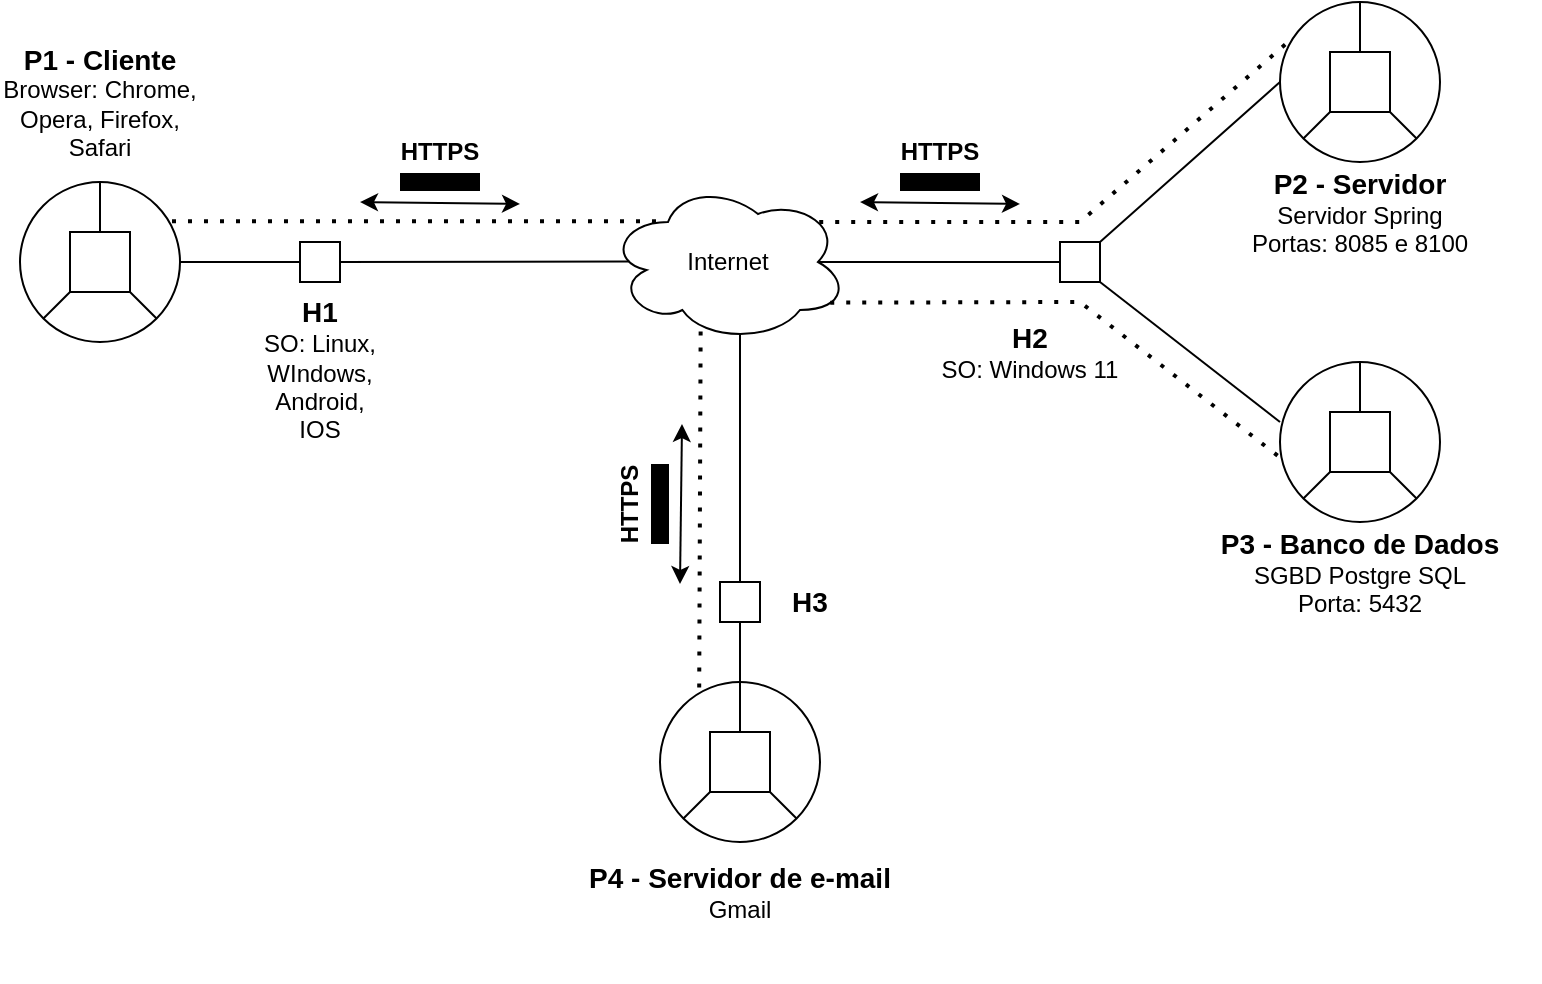 <mxfile version="18.0.6" type="device"><diagram id="vSddu1h8c3vg41cv7Z-W" name="Page-1"><mxGraphModel dx="2249" dy="857" grid="1" gridSize="10" guides="1" tooltips="1" connect="1" arrows="1" fold="1" page="1" pageScale="1" pageWidth="827" pageHeight="1169" math="0" shadow="0"><root><mxCell id="0"/><mxCell id="1" parent="0"/><mxCell id="8_yk7PKS324XtsrJsgsK-14" value="" style="edgeStyle=orthogonalEdgeStyle;rounded=0;orthogonalLoop=1;jettySize=auto;html=1;strokeWidth=1;" parent="1" source="8_yk7PKS324XtsrJsgsK-6" target="8_yk7PKS324XtsrJsgsK-2" edge="1"><mxGeometry relative="1" as="geometry"/></mxCell><mxCell id="8_yk7PKS324XtsrJsgsK-6" value="" style="whiteSpace=wrap;html=1;aspect=fixed;strokeWidth=1;" parent="1" vertex="1"><mxGeometry x="350" y="330" width="20" height="20" as="geometry"/></mxCell><mxCell id="8_yk7PKS324XtsrJsgsK-11" value="Internet" style="ellipse;shape=cloud;whiteSpace=wrap;html=1;strokeWidth=1;" parent="1" vertex="1"><mxGeometry x="294" y="130" width="120" height="80" as="geometry"/></mxCell><mxCell id="8_yk7PKS324XtsrJsgsK-12" value="" style="endArrow=none;html=1;rounded=0;strokeWidth=1;entryX=0.55;entryY=0.95;entryDx=0;entryDy=0;entryPerimeter=0;exitX=0.5;exitY=0;exitDx=0;exitDy=0;" parent="1" source="8_yk7PKS324XtsrJsgsK-6" target="8_yk7PKS324XtsrJsgsK-11" edge="1"><mxGeometry width="50" height="50" relative="1" as="geometry"><mxPoint x="410" y="260" as="sourcePoint"/><mxPoint x="460" y="200" as="targetPoint"/></mxGeometry></mxCell><mxCell id="8_yk7PKS324XtsrJsgsK-13" value="" style="group" parent="1" vertex="1" connectable="0"><mxGeometry x="320" y="380" width="110" height="150" as="geometry"/></mxCell><mxCell id="8_yk7PKS324XtsrJsgsK-1" value="" style="ellipse;whiteSpace=wrap;html=1;aspect=fixed;" parent="8_yk7PKS324XtsrJsgsK-13" vertex="1"><mxGeometry width="80" height="80" as="geometry"/></mxCell><mxCell id="8_yk7PKS324XtsrJsgsK-2" value="" style="whiteSpace=wrap;html=1;aspect=fixed;" parent="8_yk7PKS324XtsrJsgsK-13" vertex="1"><mxGeometry x="25" y="25" width="30" height="30" as="geometry"/></mxCell><mxCell id="8_yk7PKS324XtsrJsgsK-3" value="" style="endArrow=none;html=1;rounded=0;entryX=0.5;entryY=0;entryDx=0;entryDy=0;exitX=0.5;exitY=0;exitDx=0;exitDy=0;" parent="8_yk7PKS324XtsrJsgsK-13" source="8_yk7PKS324XtsrJsgsK-2" target="8_yk7PKS324XtsrJsgsK-1" edge="1"><mxGeometry width="50" height="50" relative="1" as="geometry"><mxPoint x="40" y="150" as="sourcePoint"/><mxPoint x="90" y="100" as="targetPoint"/></mxGeometry></mxCell><mxCell id="8_yk7PKS324XtsrJsgsK-4" value="" style="endArrow=none;html=1;rounded=0;entryX=0;entryY=1;entryDx=0;entryDy=0;exitX=0;exitY=1;exitDx=0;exitDy=0;" parent="8_yk7PKS324XtsrJsgsK-13" source="8_yk7PKS324XtsrJsgsK-1" target="8_yk7PKS324XtsrJsgsK-2" edge="1"><mxGeometry width="50" height="50" relative="1" as="geometry"><mxPoint x="30" y="120" as="sourcePoint"/><mxPoint x="80" y="70" as="targetPoint"/></mxGeometry></mxCell><mxCell id="8_yk7PKS324XtsrJsgsK-5" value="" style="endArrow=none;html=1;rounded=0;entryX=1;entryY=1;entryDx=0;entryDy=0;exitX=1;exitY=1;exitDx=0;exitDy=0;" parent="8_yk7PKS324XtsrJsgsK-13" source="8_yk7PKS324XtsrJsgsK-1" target="8_yk7PKS324XtsrJsgsK-2" edge="1"><mxGeometry width="50" height="50" relative="1" as="geometry"><mxPoint x="70" y="110" as="sourcePoint"/><mxPoint x="120" y="60" as="targetPoint"/></mxGeometry></mxCell><mxCell id="uryjxeKgVSxU8kuoIQDd-2" value="&lt;b&gt;&lt;font style=&quot;font-size: 14px;&quot;&gt;P4 - Servidor de e-mail&lt;/font&gt;&lt;/b&gt;&lt;br&gt;Gmail" style="text;html=1;strokeColor=none;fillColor=none;align=center;verticalAlign=middle;whiteSpace=wrap;rounded=0;" vertex="1" parent="8_yk7PKS324XtsrJsgsK-13"><mxGeometry x="-45" y="70" width="170" height="70" as="geometry"/></mxCell><mxCell id="8_yk7PKS324XtsrJsgsK-18" value="" style="group" parent="1" vertex="1" connectable="0"><mxGeometry y="130" width="80" height="80" as="geometry"/></mxCell><mxCell id="8_yk7PKS324XtsrJsgsK-19" value="" style="ellipse;whiteSpace=wrap;html=1;aspect=fixed;" parent="8_yk7PKS324XtsrJsgsK-18" vertex="1"><mxGeometry width="80" height="80" as="geometry"/></mxCell><mxCell id="8_yk7PKS324XtsrJsgsK-20" value="" style="whiteSpace=wrap;html=1;aspect=fixed;" parent="8_yk7PKS324XtsrJsgsK-18" vertex="1"><mxGeometry x="25" y="25" width="30" height="30" as="geometry"/></mxCell><mxCell id="8_yk7PKS324XtsrJsgsK-21" value="" style="endArrow=none;html=1;rounded=0;entryX=0.5;entryY=0;entryDx=0;entryDy=0;exitX=0.5;exitY=0;exitDx=0;exitDy=0;" parent="8_yk7PKS324XtsrJsgsK-18" source="8_yk7PKS324XtsrJsgsK-20" target="8_yk7PKS324XtsrJsgsK-19" edge="1"><mxGeometry width="50" height="50" relative="1" as="geometry"><mxPoint x="40" y="150" as="sourcePoint"/><mxPoint x="90" y="100" as="targetPoint"/></mxGeometry></mxCell><mxCell id="8_yk7PKS324XtsrJsgsK-22" value="" style="endArrow=none;html=1;rounded=0;entryX=0;entryY=1;entryDx=0;entryDy=0;exitX=0;exitY=1;exitDx=0;exitDy=0;" parent="8_yk7PKS324XtsrJsgsK-18" source="8_yk7PKS324XtsrJsgsK-19" target="8_yk7PKS324XtsrJsgsK-20" edge="1"><mxGeometry width="50" height="50" relative="1" as="geometry"><mxPoint x="30" y="120" as="sourcePoint"/><mxPoint x="80" y="70" as="targetPoint"/></mxGeometry></mxCell><mxCell id="8_yk7PKS324XtsrJsgsK-23" value="" style="endArrow=none;html=1;rounded=0;entryX=1;entryY=1;entryDx=0;entryDy=0;exitX=1;exitY=1;exitDx=0;exitDy=0;" parent="8_yk7PKS324XtsrJsgsK-18" source="8_yk7PKS324XtsrJsgsK-19" target="8_yk7PKS324XtsrJsgsK-20" edge="1"><mxGeometry width="50" height="50" relative="1" as="geometry"><mxPoint x="70" y="110" as="sourcePoint"/><mxPoint x="120" y="60" as="targetPoint"/></mxGeometry></mxCell><mxCell id="8_yk7PKS324XtsrJsgsK-24" value="" style="whiteSpace=wrap;html=1;aspect=fixed;strokeWidth=1;" parent="1" vertex="1"><mxGeometry x="140" y="160" width="20" height="20" as="geometry"/></mxCell><mxCell id="8_yk7PKS324XtsrJsgsK-27" value="" style="endArrow=none;html=1;rounded=0;strokeWidth=1;exitX=1;exitY=0.5;exitDx=0;exitDy=0;entryX=0.088;entryY=0.497;entryDx=0;entryDy=0;entryPerimeter=0;" parent="1" source="8_yk7PKS324XtsrJsgsK-24" target="8_yk7PKS324XtsrJsgsK-11" edge="1"><mxGeometry width="50" height="50" relative="1" as="geometry"><mxPoint x="220" y="230" as="sourcePoint"/><mxPoint x="270" y="180" as="targetPoint"/></mxGeometry></mxCell><mxCell id="8_yk7PKS324XtsrJsgsK-28" value="" style="endArrow=none;html=1;rounded=0;strokeWidth=1;exitX=1;exitY=0.5;exitDx=0;exitDy=0;entryX=0;entryY=0.5;entryDx=0;entryDy=0;" parent="1" source="8_yk7PKS324XtsrJsgsK-19" target="8_yk7PKS324XtsrJsgsK-24" edge="1"><mxGeometry width="50" height="50" relative="1" as="geometry"><mxPoint x="190" y="180.0" as="sourcePoint"/><mxPoint x="314.56" y="179.76" as="targetPoint"/></mxGeometry></mxCell><mxCell id="8_yk7PKS324XtsrJsgsK-42" value="" style="group" parent="1" vertex="1" connectable="0"><mxGeometry x="630" y="40" width="80" height="80" as="geometry"/></mxCell><mxCell id="8_yk7PKS324XtsrJsgsK-43" value="" style="ellipse;whiteSpace=wrap;html=1;aspect=fixed;" parent="8_yk7PKS324XtsrJsgsK-42" vertex="1"><mxGeometry width="80" height="80" as="geometry"/></mxCell><mxCell id="8_yk7PKS324XtsrJsgsK-44" value="" style="whiteSpace=wrap;html=1;aspect=fixed;" parent="8_yk7PKS324XtsrJsgsK-42" vertex="1"><mxGeometry x="25" y="25" width="30" height="30" as="geometry"/></mxCell><mxCell id="8_yk7PKS324XtsrJsgsK-45" value="" style="endArrow=none;html=1;rounded=0;entryX=0.5;entryY=0;entryDx=0;entryDy=0;exitX=0.5;exitY=0;exitDx=0;exitDy=0;" parent="8_yk7PKS324XtsrJsgsK-42" source="8_yk7PKS324XtsrJsgsK-44" target="8_yk7PKS324XtsrJsgsK-43" edge="1"><mxGeometry width="50" height="50" relative="1" as="geometry"><mxPoint x="40" y="150" as="sourcePoint"/><mxPoint x="90" y="100" as="targetPoint"/></mxGeometry></mxCell><mxCell id="8_yk7PKS324XtsrJsgsK-46" value="" style="endArrow=none;html=1;rounded=0;entryX=0;entryY=1;entryDx=0;entryDy=0;exitX=0;exitY=1;exitDx=0;exitDy=0;" parent="8_yk7PKS324XtsrJsgsK-42" source="8_yk7PKS324XtsrJsgsK-43" target="8_yk7PKS324XtsrJsgsK-44" edge="1"><mxGeometry width="50" height="50" relative="1" as="geometry"><mxPoint x="30" y="120" as="sourcePoint"/><mxPoint x="80" y="70" as="targetPoint"/></mxGeometry></mxCell><mxCell id="8_yk7PKS324XtsrJsgsK-47" value="" style="endArrow=none;html=1;rounded=0;entryX=1;entryY=1;entryDx=0;entryDy=0;exitX=1;exitY=1;exitDx=0;exitDy=0;" parent="8_yk7PKS324XtsrJsgsK-42" source="8_yk7PKS324XtsrJsgsK-43" target="8_yk7PKS324XtsrJsgsK-44" edge="1"><mxGeometry width="50" height="50" relative="1" as="geometry"><mxPoint x="70" y="110" as="sourcePoint"/><mxPoint x="120" y="60" as="targetPoint"/></mxGeometry></mxCell><mxCell id="8_yk7PKS324XtsrJsgsK-48" value="" style="endArrow=none;html=1;rounded=0;strokeWidth=1;entryX=0;entryY=0.5;entryDx=0;entryDy=0;exitX=0.875;exitY=0.5;exitDx=0;exitDy=0;exitPerimeter=0;" parent="1" source="8_yk7PKS324XtsrJsgsK-11" target="8_yk7PKS324XtsrJsgsK-49" edge="1"><mxGeometry width="50" height="50" relative="1" as="geometry"><mxPoint x="390" y="120" as="sourcePoint"/><mxPoint x="430" y="70" as="targetPoint"/></mxGeometry></mxCell><mxCell id="8_yk7PKS324XtsrJsgsK-49" value="" style="whiteSpace=wrap;html=1;aspect=fixed;strokeWidth=1;" parent="1" vertex="1"><mxGeometry x="520" y="160" width="20" height="20" as="geometry"/></mxCell><mxCell id="8_yk7PKS324XtsrJsgsK-55" value="" style="group" parent="1" vertex="1" connectable="0"><mxGeometry x="630" y="220" width="80" height="80" as="geometry"/></mxCell><mxCell id="8_yk7PKS324XtsrJsgsK-56" value="" style="ellipse;whiteSpace=wrap;html=1;aspect=fixed;" parent="8_yk7PKS324XtsrJsgsK-55" vertex="1"><mxGeometry width="80" height="80" as="geometry"/></mxCell><mxCell id="8_yk7PKS324XtsrJsgsK-57" value="" style="whiteSpace=wrap;html=1;aspect=fixed;" parent="8_yk7PKS324XtsrJsgsK-55" vertex="1"><mxGeometry x="25" y="25" width="30" height="30" as="geometry"/></mxCell><mxCell id="8_yk7PKS324XtsrJsgsK-58" value="" style="endArrow=none;html=1;rounded=0;entryX=0.5;entryY=0;entryDx=0;entryDy=0;exitX=0.5;exitY=0;exitDx=0;exitDy=0;" parent="8_yk7PKS324XtsrJsgsK-55" source="8_yk7PKS324XtsrJsgsK-57" target="8_yk7PKS324XtsrJsgsK-56" edge="1"><mxGeometry width="50" height="50" relative="1" as="geometry"><mxPoint x="40" y="150" as="sourcePoint"/><mxPoint x="90" y="100" as="targetPoint"/></mxGeometry></mxCell><mxCell id="8_yk7PKS324XtsrJsgsK-59" value="" style="endArrow=none;html=1;rounded=0;entryX=0;entryY=1;entryDx=0;entryDy=0;exitX=0;exitY=1;exitDx=0;exitDy=0;" parent="8_yk7PKS324XtsrJsgsK-55" source="8_yk7PKS324XtsrJsgsK-56" target="8_yk7PKS324XtsrJsgsK-57" edge="1"><mxGeometry width="50" height="50" relative="1" as="geometry"><mxPoint x="30" y="120" as="sourcePoint"/><mxPoint x="80" y="70" as="targetPoint"/></mxGeometry></mxCell><mxCell id="8_yk7PKS324XtsrJsgsK-60" value="" style="endArrow=none;html=1;rounded=0;entryX=1;entryY=1;entryDx=0;entryDy=0;exitX=1;exitY=1;exitDx=0;exitDy=0;" parent="8_yk7PKS324XtsrJsgsK-55" source="8_yk7PKS324XtsrJsgsK-56" target="8_yk7PKS324XtsrJsgsK-57" edge="1"><mxGeometry width="50" height="50" relative="1" as="geometry"><mxPoint x="70" y="110" as="sourcePoint"/><mxPoint x="120" y="60" as="targetPoint"/></mxGeometry></mxCell><mxCell id="8_yk7PKS324XtsrJsgsK-62" value="" style="endArrow=none;html=1;rounded=0;strokeWidth=1;exitX=1;exitY=0;exitDx=0;exitDy=0;entryX=0;entryY=0.5;entryDx=0;entryDy=0;" parent="1" source="8_yk7PKS324XtsrJsgsK-49" target="8_yk7PKS324XtsrJsgsK-43" edge="1"><mxGeometry width="50" height="50" relative="1" as="geometry"><mxPoint x="540" y="230" as="sourcePoint"/><mxPoint x="590" y="180" as="targetPoint"/></mxGeometry></mxCell><mxCell id="8_yk7PKS324XtsrJsgsK-63" value="" style="endArrow=none;html=1;rounded=0;strokeWidth=1;entryX=1;entryY=1;entryDx=0;entryDy=0;exitX=0;exitY=0.375;exitDx=0;exitDy=0;exitPerimeter=0;" parent="1" source="8_yk7PKS324XtsrJsgsK-56" target="8_yk7PKS324XtsrJsgsK-49" edge="1"><mxGeometry width="50" height="50" relative="1" as="geometry"><mxPoint x="500" y="290" as="sourcePoint"/><mxPoint x="550" y="240" as="targetPoint"/></mxGeometry></mxCell><mxCell id="8_yk7PKS324XtsrJsgsK-64" value="&lt;b&gt;&lt;font style=&quot;font-size: 14px;&quot;&gt;P2 - Servidor&lt;/font&gt;&lt;/b&gt;&lt;br&gt;Servidor Spring&lt;br&gt;Portas: 8085 e 8100" style="text;html=1;strokeColor=none;fillColor=none;align=center;verticalAlign=middle;whiteSpace=wrap;rounded=0;" parent="1" vertex="1"><mxGeometry x="600" y="110" width="140" height="70" as="geometry"/></mxCell><mxCell id="8_yk7PKS324XtsrJsgsK-66" value="&lt;b&gt;&lt;font style=&quot;font-size: 14px;&quot;&gt;P1 - Cliente&lt;/font&gt;&lt;/b&gt;&lt;br&gt;Browser: Chrome, Opera, Firefox, Safari" style="text;html=1;strokeColor=none;fillColor=none;align=center;verticalAlign=middle;whiteSpace=wrap;rounded=0;" parent="1" vertex="1"><mxGeometry x="-10" y="50" width="100" height="80" as="geometry"/></mxCell><mxCell id="8_yk7PKS324XtsrJsgsK-69" value="&lt;b&gt;&lt;font style=&quot;font-size: 14px;&quot;&gt;H1&lt;/font&gt;&lt;/b&gt;&lt;br&gt;SO: Linux, WIndows, Android, IOS" style="text;html=1;strokeColor=none;fillColor=none;align=center;verticalAlign=middle;whiteSpace=wrap;rounded=0;" parent="1" vertex="1"><mxGeometry x="120" y="189" width="60" height="70" as="geometry"/></mxCell><mxCell id="8_yk7PKS324XtsrJsgsK-70" value="&lt;b&gt;&lt;font style=&quot;font-size: 14px;&quot;&gt;H2&lt;/font&gt;&lt;/b&gt;&lt;br&gt;SO: Windows 11" style="text;html=1;strokeColor=none;fillColor=none;align=center;verticalAlign=middle;whiteSpace=wrap;rounded=0;" parent="1" vertex="1"><mxGeometry x="450" y="200" width="110" height="30" as="geometry"/></mxCell><mxCell id="8_yk7PKS324XtsrJsgsK-71" value="&lt;b&gt;&lt;font style=&quot;font-size: 14px;&quot;&gt;H3&lt;/font&gt;&lt;/b&gt;" style="text;html=1;strokeColor=none;fillColor=none;align=center;verticalAlign=middle;whiteSpace=wrap;rounded=0;" parent="1" vertex="1"><mxGeometry x="340" y="325" width="110" height="30" as="geometry"/></mxCell><mxCell id="uryjxeKgVSxU8kuoIQDd-1" value="&lt;b&gt;&lt;font style=&quot;font-size: 14px;&quot;&gt;P3 - Banco de Dados&lt;/font&gt;&lt;/b&gt;&lt;br&gt;SGBD Postgre SQL&lt;br&gt;Porta: 5432" style="text;html=1;strokeColor=none;fillColor=none;align=center;verticalAlign=middle;whiteSpace=wrap;rounded=0;" vertex="1" parent="1"><mxGeometry x="580" y="290" width="180" height="70" as="geometry"/></mxCell><mxCell id="uryjxeKgVSxU8kuoIQDd-8" value="" style="endArrow=none;dashed=1;html=1;dashPattern=1 3;strokeWidth=2;rounded=0;fontSize=14;exitX=0.95;exitY=0.245;exitDx=0;exitDy=0;entryX=0.217;entryY=0.245;entryDx=0;entryDy=0;entryPerimeter=0;exitPerimeter=0;" edge="1" parent="1" source="8_yk7PKS324XtsrJsgsK-19" target="8_yk7PKS324XtsrJsgsK-11"><mxGeometry width="50" height="50" relative="1" as="geometry"><mxPoint x="190" y="50" as="sourcePoint"/><mxPoint x="290" y="80" as="targetPoint"/></mxGeometry></mxCell><mxCell id="uryjxeKgVSxU8kuoIQDd-9" value="" style="endArrow=none;dashed=1;html=1;dashPattern=1 3;strokeWidth=2;rounded=0;fontSize=14;exitX=0.88;exitY=0.25;exitDx=0;exitDy=0;exitPerimeter=0;entryX=0.051;entryY=0.25;entryDx=0;entryDy=0;entryPerimeter=0;" edge="1" parent="1" source="8_yk7PKS324XtsrJsgsK-11" target="8_yk7PKS324XtsrJsgsK-43"><mxGeometry width="50" height="50" relative="1" as="geometry"><mxPoint x="460" y="180" as="sourcePoint"/><mxPoint x="540" y="20" as="targetPoint"/><Array as="points"><mxPoint x="530" y="150"/></Array></mxGeometry></mxCell><mxCell id="uryjxeKgVSxU8kuoIQDd-10" value="" style="endArrow=none;dashed=1;html=1;dashPattern=1 3;strokeWidth=2;rounded=0;fontSize=14;exitX=0.926;exitY=0.754;exitDx=0;exitDy=0;exitPerimeter=0;entryX=0.008;entryY=0.603;entryDx=0;entryDy=0;entryPerimeter=0;" edge="1" parent="1" source="8_yk7PKS324XtsrJsgsK-11" target="8_yk7PKS324XtsrJsgsK-56"><mxGeometry width="50" height="50" relative="1" as="geometry"><mxPoint x="410" y="260" as="sourcePoint"/><mxPoint x="540" y="190" as="targetPoint"/><Array as="points"><mxPoint x="530" y="190"/></Array></mxGeometry></mxCell><mxCell id="uryjxeKgVSxU8kuoIQDd-11" value="" style="endArrow=none;dashed=1;html=1;dashPattern=1 3;strokeWidth=2;rounded=0;fontSize=14;exitX=0.245;exitY=0.034;exitDx=0;exitDy=0;exitPerimeter=0;entryX=0.386;entryY=0.927;entryDx=0;entryDy=0;entryPerimeter=0;" edge="1" parent="1" source="8_yk7PKS324XtsrJsgsK-1" target="8_yk7PKS324XtsrJsgsK-11"><mxGeometry width="50" height="50" relative="1" as="geometry"><mxPoint x="290" y="310" as="sourcePoint"/><mxPoint x="340" y="260" as="targetPoint"/></mxGeometry></mxCell><mxCell id="uryjxeKgVSxU8kuoIQDd-12" value="" style="group" vertex="1" connectable="0" parent="1"><mxGeometry x="170" y="100" width="80" height="41" as="geometry"/></mxCell><mxCell id="8_yk7PKS324XtsrJsgsK-52" value="" style="endArrow=classic;startArrow=classic;html=1;rounded=0;strokeWidth=1;" parent="uryjxeKgVSxU8kuoIQDd-12" edge="1"><mxGeometry width="50" height="50" relative="1" as="geometry"><mxPoint x="80" y="41" as="sourcePoint"/><mxPoint y="40" as="targetPoint"/></mxGeometry></mxCell><mxCell id="8_yk7PKS324XtsrJsgsK-53" value="" style="endArrow=none;html=1;rounded=0;strokeWidth=9;" parent="uryjxeKgVSxU8kuoIQDd-12" edge="1"><mxGeometry width="50" height="50" relative="1" as="geometry"><mxPoint x="60" y="30" as="sourcePoint"/><mxPoint x="20" y="30" as="targetPoint"/></mxGeometry></mxCell><mxCell id="8_yk7PKS324XtsrJsgsK-54" value="&lt;b&gt;HTTPS&lt;/b&gt;" style="text;html=1;strokeColor=none;fillColor=none;align=center;verticalAlign=middle;whiteSpace=wrap;rounded=0;rotation=0;" parent="uryjxeKgVSxU8kuoIQDd-12" vertex="1"><mxGeometry x="10" width="60" height="30" as="geometry"/></mxCell><mxCell id="uryjxeKgVSxU8kuoIQDd-13" value="" style="group" vertex="1" connectable="0" parent="1"><mxGeometry x="420" y="100" width="80" height="41" as="geometry"/></mxCell><mxCell id="uryjxeKgVSxU8kuoIQDd-14" value="" style="endArrow=classic;startArrow=classic;html=1;rounded=0;strokeWidth=1;" edge="1" parent="uryjxeKgVSxU8kuoIQDd-13"><mxGeometry width="50" height="50" relative="1" as="geometry"><mxPoint x="80" y="41" as="sourcePoint"/><mxPoint y="40" as="targetPoint"/></mxGeometry></mxCell><mxCell id="uryjxeKgVSxU8kuoIQDd-15" value="" style="endArrow=none;html=1;rounded=0;strokeWidth=9;" edge="1" parent="uryjxeKgVSxU8kuoIQDd-13"><mxGeometry width="50" height="50" relative="1" as="geometry"><mxPoint x="60" y="30" as="sourcePoint"/><mxPoint x="20" y="30" as="targetPoint"/></mxGeometry></mxCell><mxCell id="uryjxeKgVSxU8kuoIQDd-16" value="&lt;b&gt;HTTPS&lt;/b&gt;" style="text;html=1;strokeColor=none;fillColor=none;align=center;verticalAlign=middle;whiteSpace=wrap;rounded=0;rotation=0;" vertex="1" parent="uryjxeKgVSxU8kuoIQDd-13"><mxGeometry x="10" width="60" height="30" as="geometry"/></mxCell><mxCell id="uryjxeKgVSxU8kuoIQDd-17" value="" style="group;rotation=-90;" vertex="1" connectable="0" parent="1"><mxGeometry x="270" y="270" width="80" height="41" as="geometry"/></mxCell><mxCell id="uryjxeKgVSxU8kuoIQDd-18" value="" style="endArrow=classic;startArrow=classic;html=1;rounded=0;strokeWidth=1;" edge="1" parent="uryjxeKgVSxU8kuoIQDd-17"><mxGeometry width="50" height="50" relative="1" as="geometry"><mxPoint x="61" y="-19" as="sourcePoint"/><mxPoint x="60" y="61" as="targetPoint"/></mxGeometry></mxCell><mxCell id="uryjxeKgVSxU8kuoIQDd-19" value="" style="endArrow=none;html=1;rounded=0;strokeWidth=9;" edge="1" parent="uryjxeKgVSxU8kuoIQDd-17"><mxGeometry width="50" height="50" relative="1" as="geometry"><mxPoint x="50" y="1" as="sourcePoint"/><mxPoint x="50" y="41" as="targetPoint"/></mxGeometry></mxCell><mxCell id="uryjxeKgVSxU8kuoIQDd-20" value="&lt;b&gt;HTTPS&lt;/b&gt;" style="text;html=1;strokeColor=none;fillColor=none;align=center;verticalAlign=middle;whiteSpace=wrap;rounded=0;rotation=-90;" vertex="1" parent="uryjxeKgVSxU8kuoIQDd-17"><mxGeometry x="5" y="6" width="60" height="30" as="geometry"/></mxCell></root></mxGraphModel></diagram></mxfile>